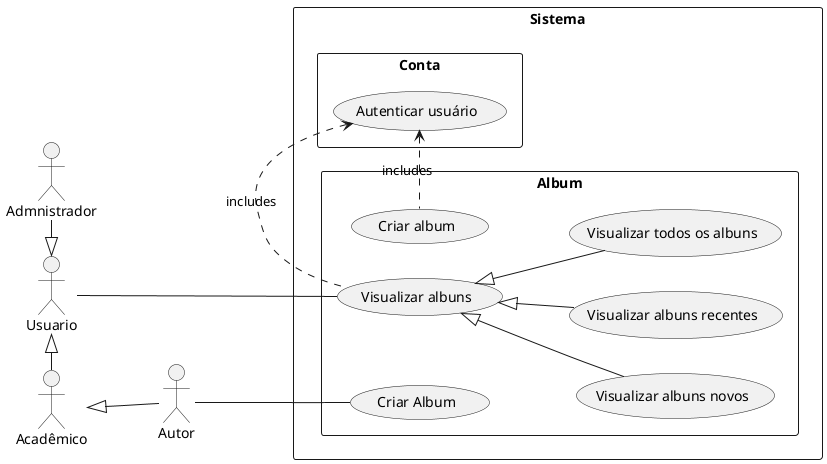 @startuml album

left to right direction

:Usuario: as Usuario
:Acadêmico: as Academico
:Admnistrador: as admnistrador

Academico <|-- Autor
Usuario <|- Academico
Usuario <|-left- admnistrador

rectangle Sistema {
    rectangle Conta {
        (Autenticar usuário)
    }
    rectangle Album {
        Autor -- (Criar Album)
        Usuario -- (Visualizar albuns)

        (Autenticar usuário) <. (Criar album) : includes
        (Autenticar usuário) <. (Visualizar albuns) : includes

        (Visualizar albuns) <|-- (Visualizar albuns novos) 
        (Visualizar albuns) <|-- (Visualizar albuns recentes) 
        (Visualizar albuns) <|-- (Visualizar todos os albuns) 
    }
}

@enduml